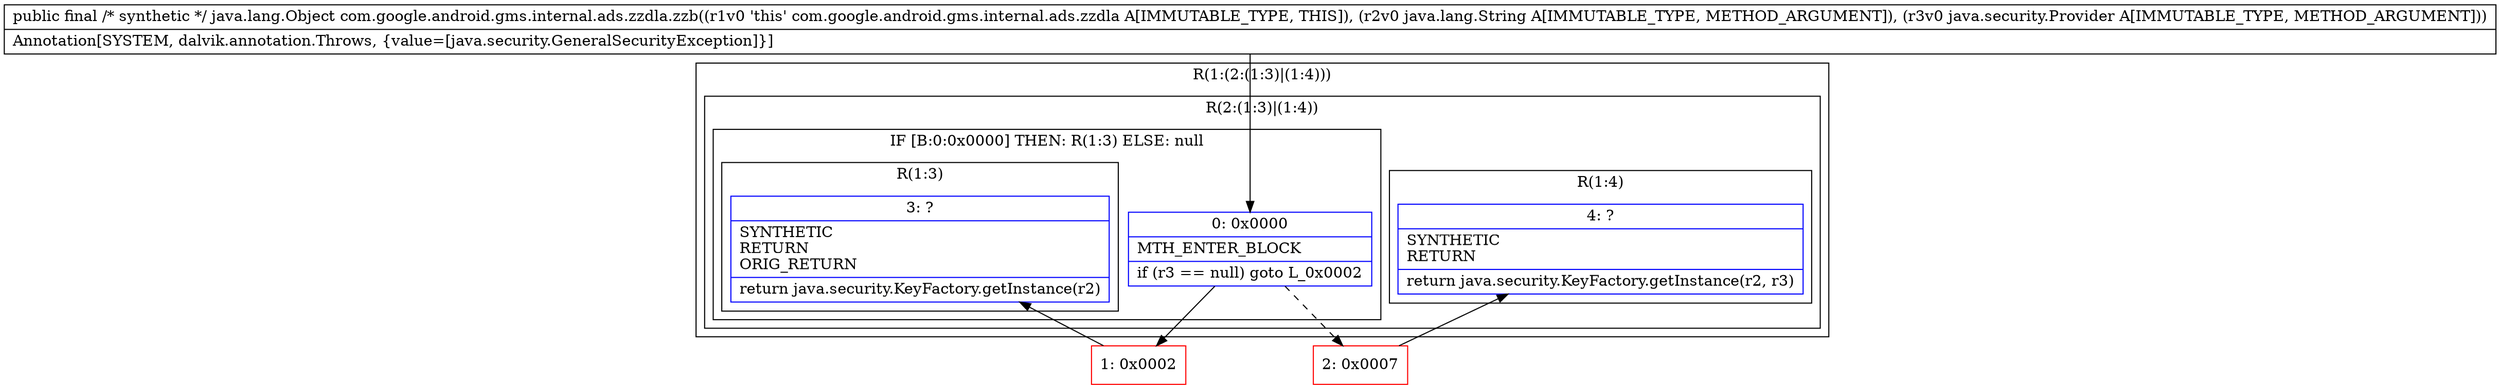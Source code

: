 digraph "CFG forcom.google.android.gms.internal.ads.zzdla.zzb(Ljava\/lang\/String;Ljava\/security\/Provider;)Ljava\/lang\/Object;" {
subgraph cluster_Region_2021204425 {
label = "R(1:(2:(1:3)|(1:4)))";
node [shape=record,color=blue];
subgraph cluster_Region_1663913945 {
label = "R(2:(1:3)|(1:4))";
node [shape=record,color=blue];
subgraph cluster_IfRegion_1164526541 {
label = "IF [B:0:0x0000] THEN: R(1:3) ELSE: null";
node [shape=record,color=blue];
Node_0 [shape=record,label="{0\:\ 0x0000|MTH_ENTER_BLOCK\l|if (r3 == null) goto L_0x0002\l}"];
subgraph cluster_Region_260076146 {
label = "R(1:3)";
node [shape=record,color=blue];
Node_3 [shape=record,label="{3\:\ ?|SYNTHETIC\lRETURN\lORIG_RETURN\l|return java.security.KeyFactory.getInstance(r2)\l}"];
}
}
subgraph cluster_Region_1053191458 {
label = "R(1:4)";
node [shape=record,color=blue];
Node_4 [shape=record,label="{4\:\ ?|SYNTHETIC\lRETURN\l|return java.security.KeyFactory.getInstance(r2, r3)\l}"];
}
}
}
Node_1 [shape=record,color=red,label="{1\:\ 0x0002}"];
Node_2 [shape=record,color=red,label="{2\:\ 0x0007}"];
MethodNode[shape=record,label="{public final \/* synthetic *\/ java.lang.Object com.google.android.gms.internal.ads.zzdla.zzb((r1v0 'this' com.google.android.gms.internal.ads.zzdla A[IMMUTABLE_TYPE, THIS]), (r2v0 java.lang.String A[IMMUTABLE_TYPE, METHOD_ARGUMENT]), (r3v0 java.security.Provider A[IMMUTABLE_TYPE, METHOD_ARGUMENT]))  | Annotation[SYSTEM, dalvik.annotation.Throws, \{value=[java.security.GeneralSecurityException]\}]\l}"];
MethodNode -> Node_0;
Node_0 -> Node_1;
Node_0 -> Node_2[style=dashed];
Node_1 -> Node_3;
Node_2 -> Node_4;
}

